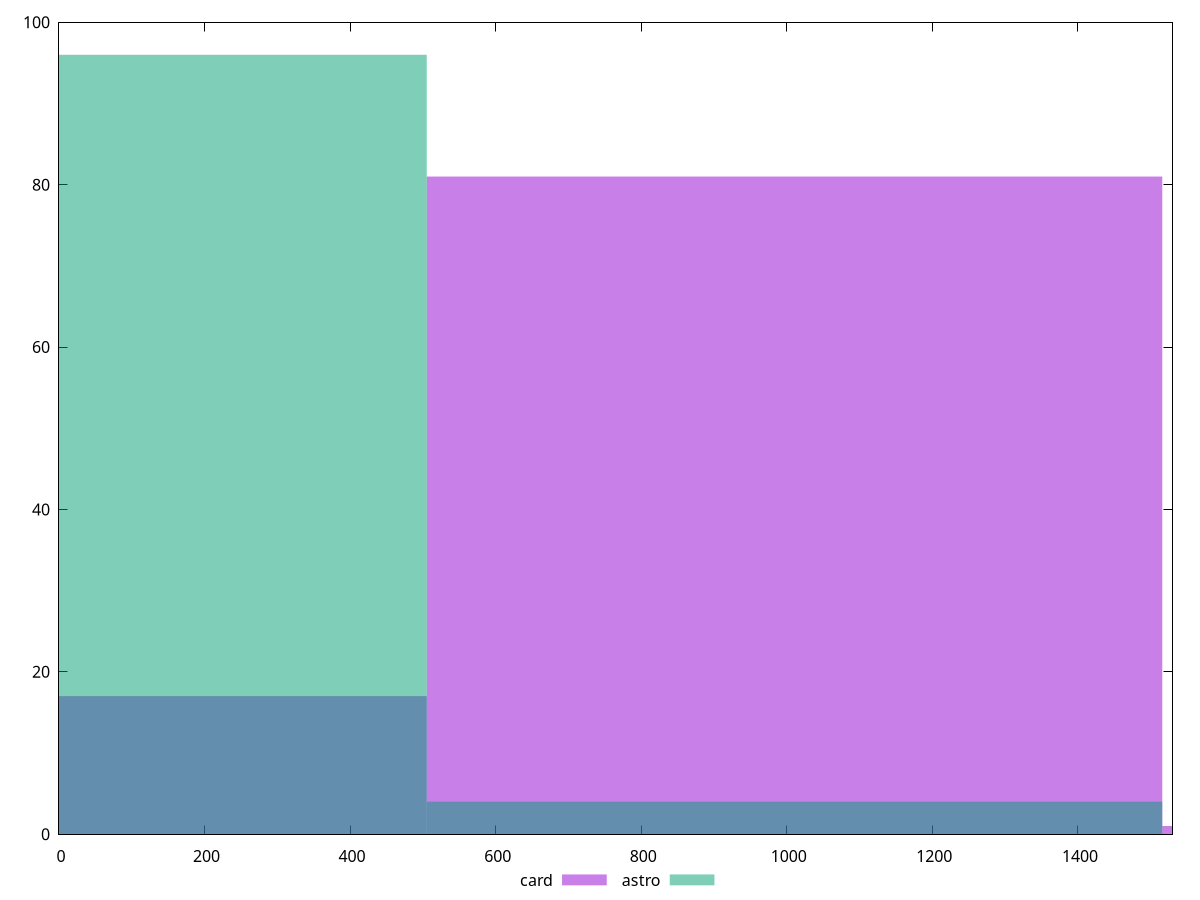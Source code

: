 reset

$card <<EOF
1010.637450524984 81
0 17
2021.274901049968 1
EOF

$astro <<EOF
1010.637450524984 4
0 96
EOF

set key outside below
set boxwidth 1010.637450524984
set xrange [0:1530]
set yrange [0:100]
set trange [0:100]
set style fill transparent solid 0.5 noborder
set terminal svg size 640, 500 enhanced background rgb 'white'
set output "report/report_00029_2021-02-24T13-36-40.390Z/uses-http2/comparison/histogram/2_vs_3.svg"

plot $card title "card" with boxes, \
     $astro title "astro" with boxes

reset
